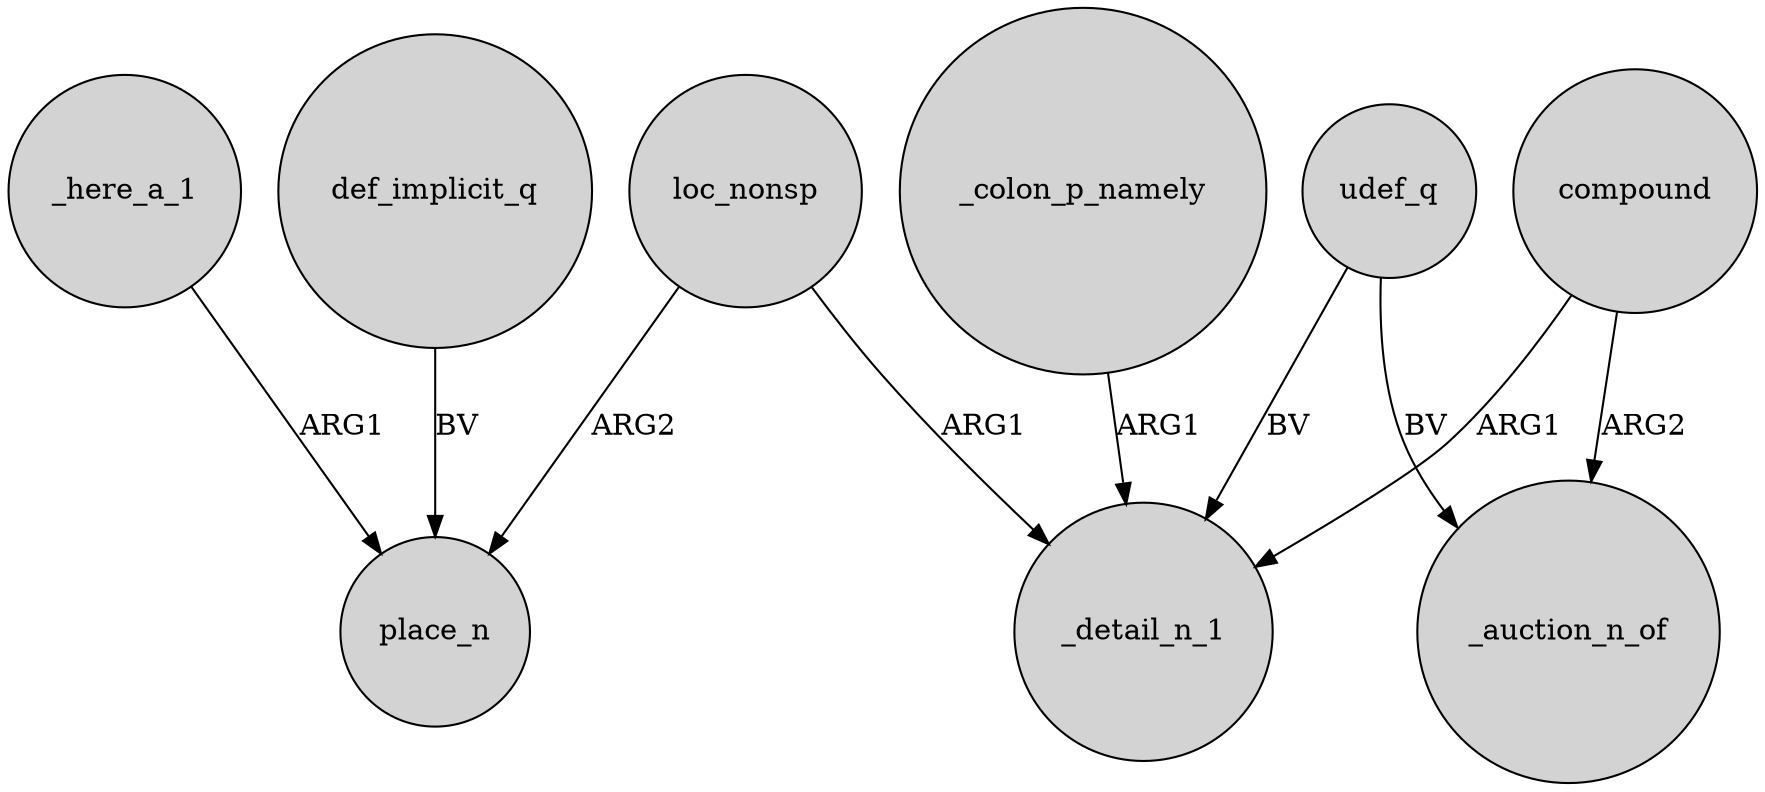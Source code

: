 digraph {
	node [shape=circle style=filled]
	loc_nonsp -> place_n [label=ARG2]
	compound -> _auction_n_of [label=ARG2]
	udef_q -> _auction_n_of [label=BV]
	def_implicit_q -> place_n [label=BV]
	_here_a_1 -> place_n [label=ARG1]
	udef_q -> _detail_n_1 [label=BV]
	loc_nonsp -> _detail_n_1 [label=ARG1]
	compound -> _detail_n_1 [label=ARG1]
	_colon_p_namely -> _detail_n_1 [label=ARG1]
}
